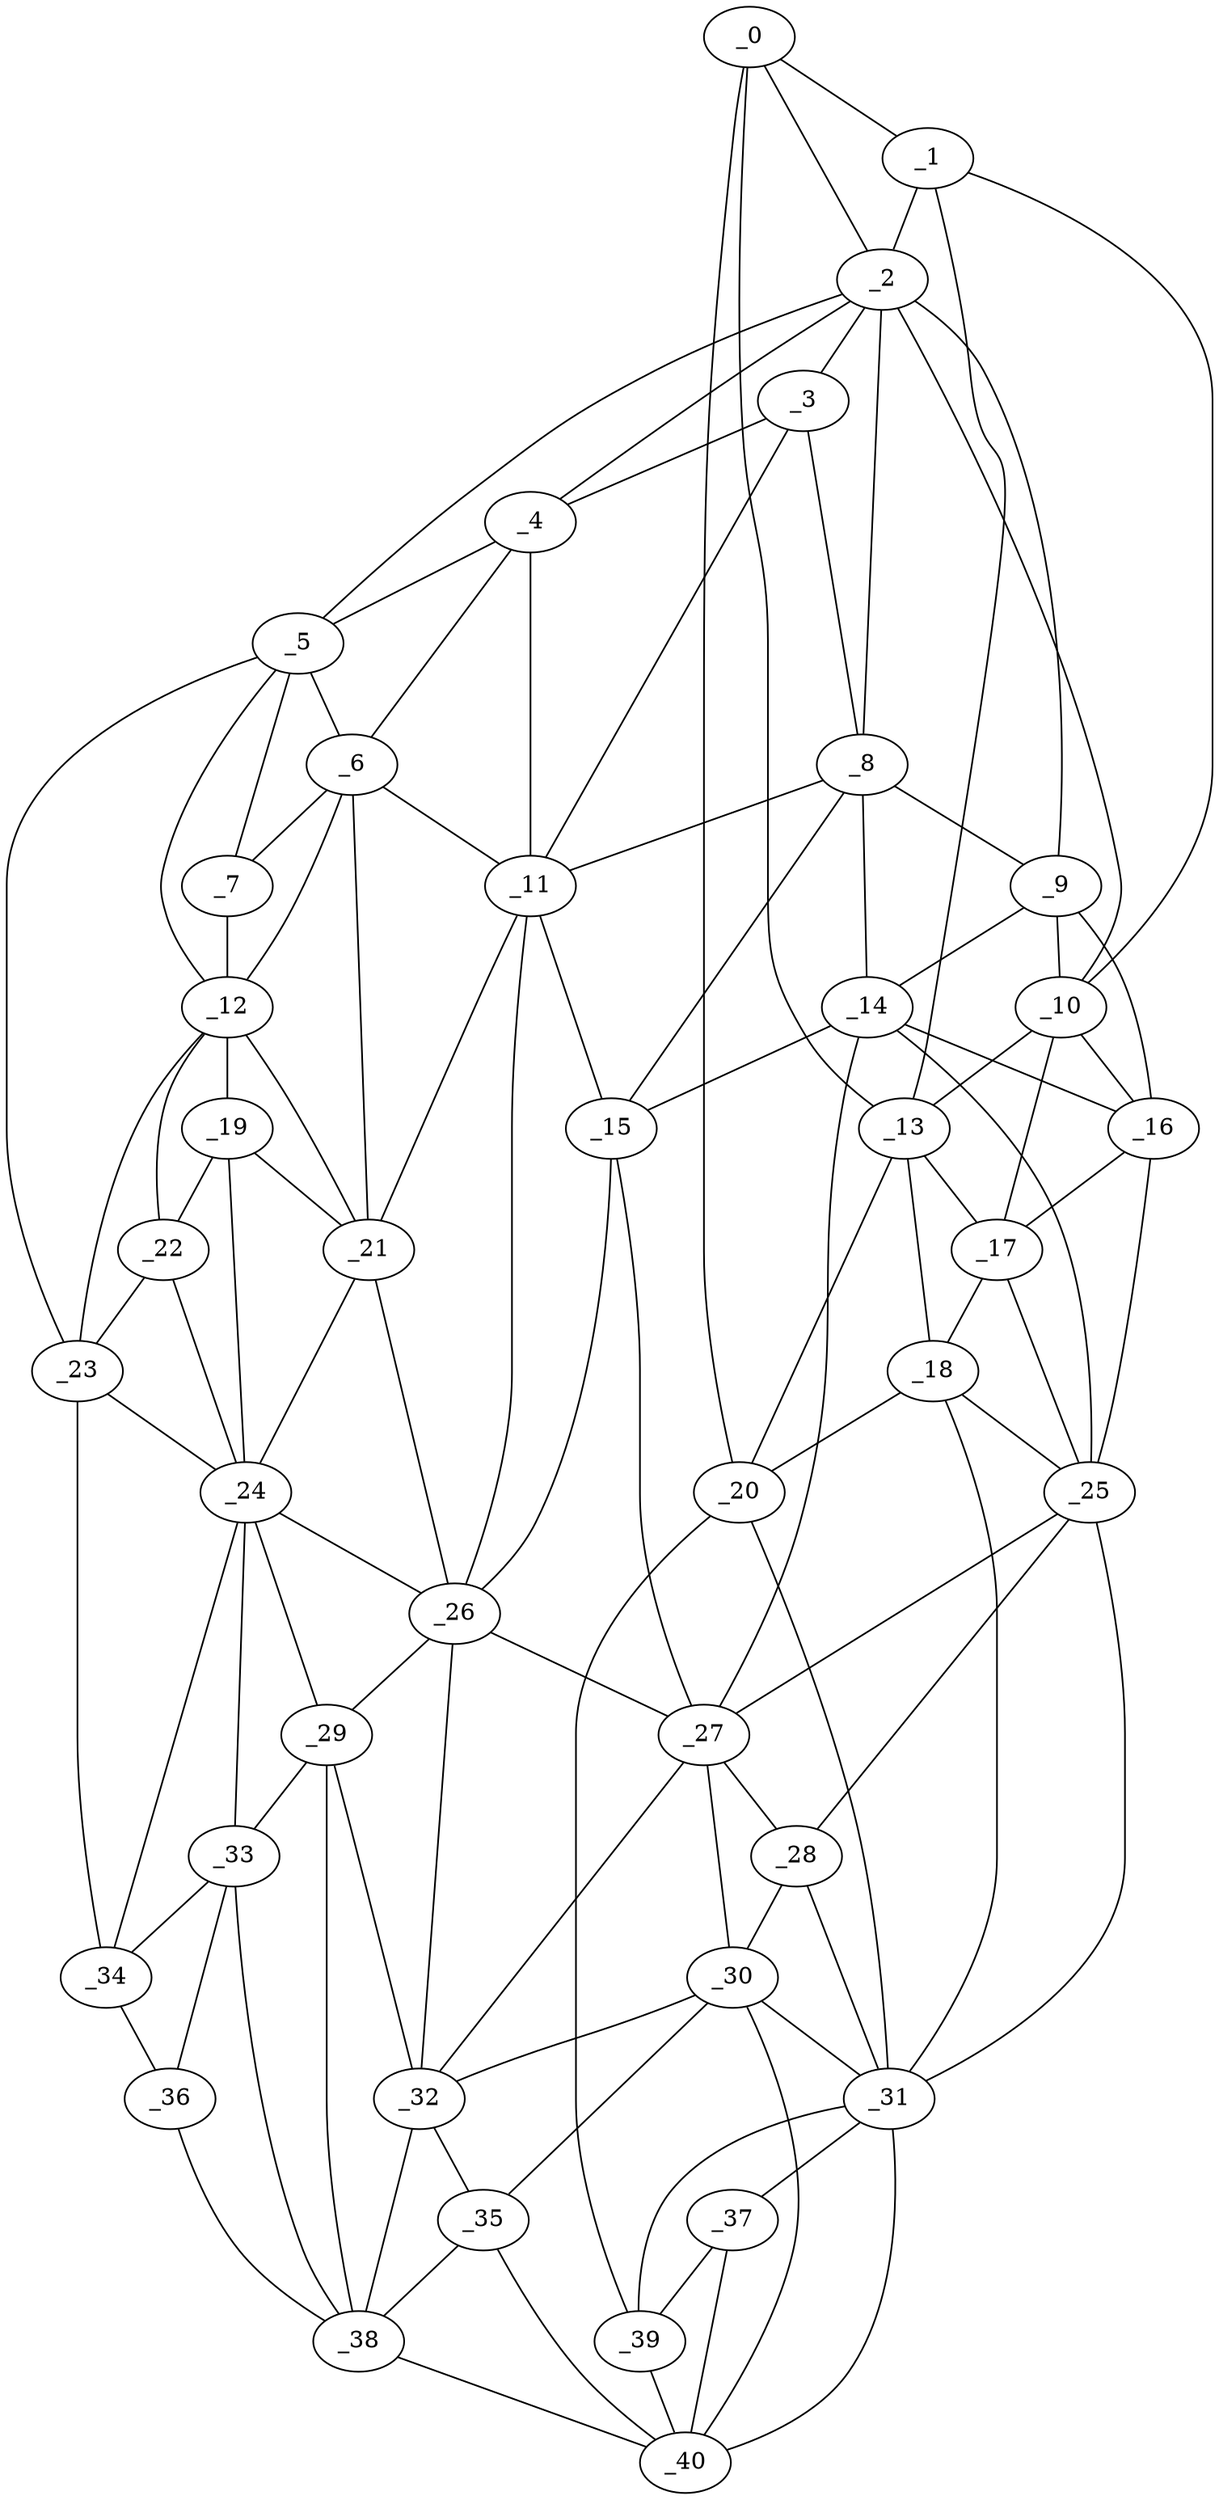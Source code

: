 graph "obj59__240.gxl" {
	_0	 [x=22,
		y=13];
	_1	 [x=27,
		y=33];
	_0 -- _1	 [valence=1];
	_2	 [x=28,
		y=59];
	_0 -- _2	 [valence=1];
	_13	 [x=50,
		y=39];
	_0 -- _13	 [valence=2];
	_20	 [x=65,
		y=3];
	_0 -- _20	 [valence=1];
	_1 -- _2	 [valence=2];
	_10	 [x=46,
		y=47];
	_1 -- _10	 [valence=2];
	_1 -- _13	 [valence=1];
	_3	 [x=35,
		y=73];
	_2 -- _3	 [valence=2];
	_4	 [x=35,
		y=87];
	_2 -- _4	 [valence=1];
	_5	 [x=36,
		y=109];
	_2 -- _5	 [valence=1];
	_8	 [x=43,
		y=60];
	_2 -- _8	 [valence=2];
	_9	 [x=45,
		y=54];
	_2 -- _9	 [valence=2];
	_2 -- _10	 [valence=2];
	_3 -- _4	 [valence=1];
	_3 -- _8	 [valence=1];
	_11	 [x=49,
		y=73];
	_3 -- _11	 [valence=2];
	_4 -- _5	 [valence=2];
	_6	 [x=37,
		y=94];
	_4 -- _6	 [valence=1];
	_4 -- _11	 [valence=2];
	_5 -- _6	 [valence=2];
	_7	 [x=38,
		y=102];
	_5 -- _7	 [valence=2];
	_12	 [x=49,
		y=106];
	_5 -- _12	 [valence=2];
	_23	 [x=68,
		y=117];
	_5 -- _23	 [valence=1];
	_6 -- _7	 [valence=1];
	_6 -- _11	 [valence=2];
	_6 -- _12	 [valence=2];
	_21	 [x=66,
		y=95];
	_6 -- _21	 [valence=2];
	_7 -- _12	 [valence=2];
	_8 -- _9	 [valence=2];
	_8 -- _11	 [valence=2];
	_14	 [x=51,
		y=64];
	_8 -- _14	 [valence=1];
	_15	 [x=51,
		y=69];
	_8 -- _15	 [valence=2];
	_9 -- _10	 [valence=2];
	_9 -- _14	 [valence=1];
	_16	 [x=52,
		y=50];
	_9 -- _16	 [valence=2];
	_10 -- _13	 [valence=1];
	_10 -- _16	 [valence=1];
	_17	 [x=55,
		y=45];
	_10 -- _17	 [valence=2];
	_11 -- _15	 [valence=1];
	_11 -- _21	 [valence=1];
	_26	 [x=79,
		y=80];
	_11 -- _26	 [valence=1];
	_19	 [x=63,
		y=104];
	_12 -- _19	 [valence=1];
	_12 -- _21	 [valence=2];
	_22	 [x=66,
		y=112];
	_12 -- _22	 [valence=2];
	_12 -- _23	 [valence=2];
	_13 -- _17	 [valence=2];
	_18	 [x=57,
		y=41];
	_13 -- _18	 [valence=1];
	_13 -- _20	 [valence=1];
	_14 -- _15	 [valence=2];
	_14 -- _16	 [valence=1];
	_25	 [x=77,
		y=52];
	_14 -- _25	 [valence=2];
	_27	 [x=80,
		y=71];
	_14 -- _27	 [valence=1];
	_15 -- _26	 [valence=2];
	_15 -- _27	 [valence=2];
	_16 -- _17	 [valence=1];
	_16 -- _25	 [valence=2];
	_17 -- _18	 [valence=2];
	_17 -- _25	 [valence=2];
	_18 -- _20	 [valence=2];
	_18 -- _25	 [valence=1];
	_31	 [x=93,
		y=46];
	_18 -- _31	 [valence=1];
	_19 -- _21	 [valence=2];
	_19 -- _22	 [valence=2];
	_24	 [x=74,
		y=97];
	_19 -- _24	 [valence=1];
	_20 -- _31	 [valence=2];
	_39	 [x=109,
		y=15];
	_20 -- _39	 [valence=1];
	_21 -- _24	 [valence=2];
	_21 -- _26	 [valence=1];
	_22 -- _23	 [valence=1];
	_22 -- _24	 [valence=1];
	_23 -- _24	 [valence=1];
	_34	 [x=99,
		y=112];
	_23 -- _34	 [valence=1];
	_24 -- _26	 [valence=2];
	_29	 [x=88,
		y=90];
	_24 -- _29	 [valence=1];
	_33	 [x=97,
		y=100];
	_24 -- _33	 [valence=2];
	_24 -- _34	 [valence=2];
	_25 -- _27	 [valence=2];
	_28	 [x=86,
		y=64];
	_25 -- _28	 [valence=2];
	_25 -- _31	 [valence=2];
	_26 -- _27	 [valence=2];
	_26 -- _29	 [valence=1];
	_32	 [x=93,
		y=73];
	_26 -- _32	 [valence=2];
	_27 -- _28	 [valence=2];
	_30	 [x=90,
		y=67];
	_27 -- _30	 [valence=1];
	_27 -- _32	 [valence=1];
	_28 -- _30	 [valence=2];
	_28 -- _31	 [valence=2];
	_29 -- _32	 [valence=2];
	_29 -- _33	 [valence=2];
	_38	 [x=107,
		y=91];
	_29 -- _38	 [valence=1];
	_30 -- _31	 [valence=1];
	_30 -- _32	 [valence=2];
	_35	 [x=104,
		y=69];
	_30 -- _35	 [valence=1];
	_40	 [x=110,
		y=53];
	_30 -- _40	 [valence=1];
	_37	 [x=107,
		y=34];
	_31 -- _37	 [valence=2];
	_31 -- _39	 [valence=2];
	_31 -- _40	 [valence=2];
	_32 -- _35	 [valence=2];
	_32 -- _38	 [valence=1];
	_33 -- _34	 [valence=1];
	_36	 [x=104,
		y=101];
	_33 -- _36	 [valence=2];
	_33 -- _38	 [valence=2];
	_34 -- _36	 [valence=1];
	_35 -- _38	 [valence=1];
	_35 -- _40	 [valence=2];
	_36 -- _38	 [valence=1];
	_37 -- _39	 [valence=1];
	_37 -- _40	 [valence=2];
	_38 -- _40	 [valence=1];
	_39 -- _40	 [valence=1];
}
